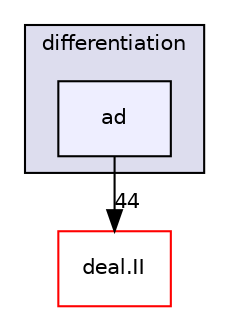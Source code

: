 digraph "include/deal.II-translator/differentiation/ad" {
  compound=true
  node [ fontsize="10", fontname="Helvetica"];
  edge [ labelfontsize="10", labelfontname="Helvetica"];
  subgraph clusterdir_246939c7da9b1a85fadbff90a906fca9 {
    graph [ bgcolor="#ddddee", pencolor="black", label="differentiation" fontname="Helvetica", fontsize="10", URL="dir_246939c7da9b1a85fadbff90a906fca9.html"]
  dir_98837c6d59c5b0c22aef4ed07391b564 [shape=box, label="ad", style="filled", fillcolor="#eeeeff", pencolor="black", URL="dir_98837c6d59c5b0c22aef4ed07391b564.html"];
  }
  dir_ee90d91a514b839c31faec7a1d916f67 [shape=box label="deal.II" fillcolor="white" style="filled" color="red" URL="dir_ee90d91a514b839c31faec7a1d916f67.html"];
  dir_98837c6d59c5b0c22aef4ed07391b564->dir_ee90d91a514b839c31faec7a1d916f67 [headlabel="44", labeldistance=1.5 headhref="dir_000084_000009.html"];
}

